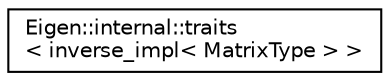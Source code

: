 digraph "Graphical Class Hierarchy"
{
  edge [fontname="Helvetica",fontsize="10",labelfontname="Helvetica",labelfontsize="10"];
  node [fontname="Helvetica",fontsize="10",shape=record];
  rankdir="LR";
  Node1 [label="Eigen::internal::traits\l\< inverse_impl\< MatrixType \> \>",height=0.2,width=0.4,color="black", fillcolor="white", style="filled",URL="$struct_eigen_1_1internal_1_1traits_3_01inverse__impl_3_01_matrix_type_01_4_01_4.html"];
}
